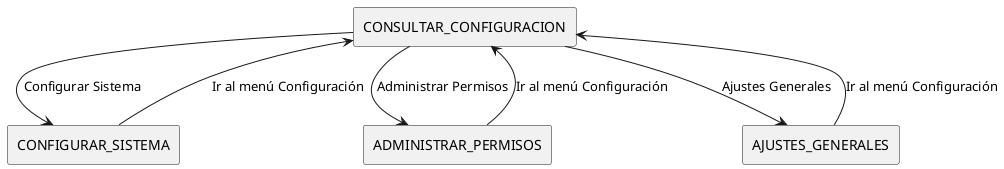 @startuml
!define RECTANGLE(x) rectangle x

RECTANGLE(CONSULTAR_CONFIGURACION)

' Subfunciones de "Configuración"
RECTANGLE(CONFIGURAR_SISTEMA) 
RECTANGLE(ADMINISTRAR_PERMISOS) 
RECTANGLE(AJUSTES_GENERALES) 

' Submenús de "Configuración"
CONSULTAR_CONFIGURACION --> CONFIGURAR_SISTEMA : Configurar Sistema
CONFIGURAR_SISTEMA --> CONSULTAR_CONFIGURACION : Ir al menú Configuración

CONSULTAR_CONFIGURACION --> ADMINISTRAR_PERMISOS : Administrar Permisos
ADMINISTRAR_PERMISOS --> CONSULTAR_CONFIGURACION : Ir al menú Configuración

CONSULTAR_CONFIGURACION --> AJUSTES_GENERALES : Ajustes Generales
AJUSTES_GENERALES --> CONSULTAR_CONFIGURACION : Ir al menú Configuración
@enduml